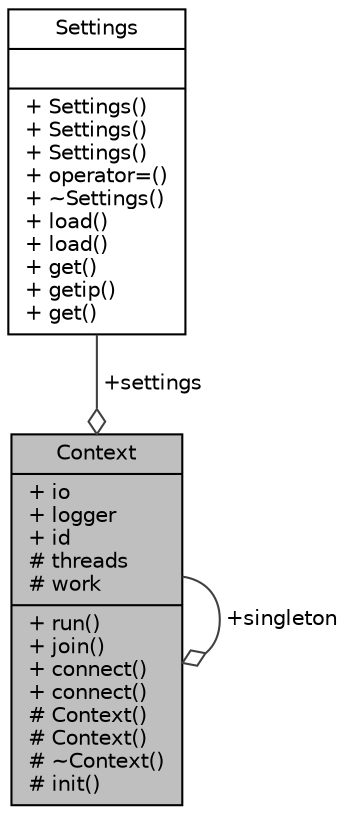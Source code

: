 digraph "Context"
{
  edge [fontname="Helvetica",fontsize="10",labelfontname="Helvetica",labelfontsize="10"];
  node [fontname="Helvetica",fontsize="10",shape=record];
  Node1 [label="{Context\n|+ io\l+ logger\l+ id\l# threads\l# work\l|+ run()\l+ join()\l+ connect()\l+ connect()\l# Context()\l# Context()\l# ~Context()\l# init()\l}",height=0.2,width=0.4,color="black", fillcolor="grey75", style="filled" fontcolor="black"];
  Node1 -> Node1 [color="grey25",fontsize="10",style="solid",label=" +singleton" ,arrowhead="odiamond",fontname="Helvetica"];
  Node2 -> Node1 [color="grey25",fontsize="10",style="solid",label=" +settings" ,arrowhead="odiamond",fontname="Helvetica"];
  Node2 [label="{Settings\n||+ Settings()\l+ Settings()\l+ Settings()\l+ operator=()\l+ ~Settings()\l+ load()\l+ load()\l+ get()\l+ getip()\l+ get()\l}",height=0.2,width=0.4,color="black", fillcolor="white", style="filled",URL="$classSettings.html",tooltip="This is the implementation file of Settings. "];
}
